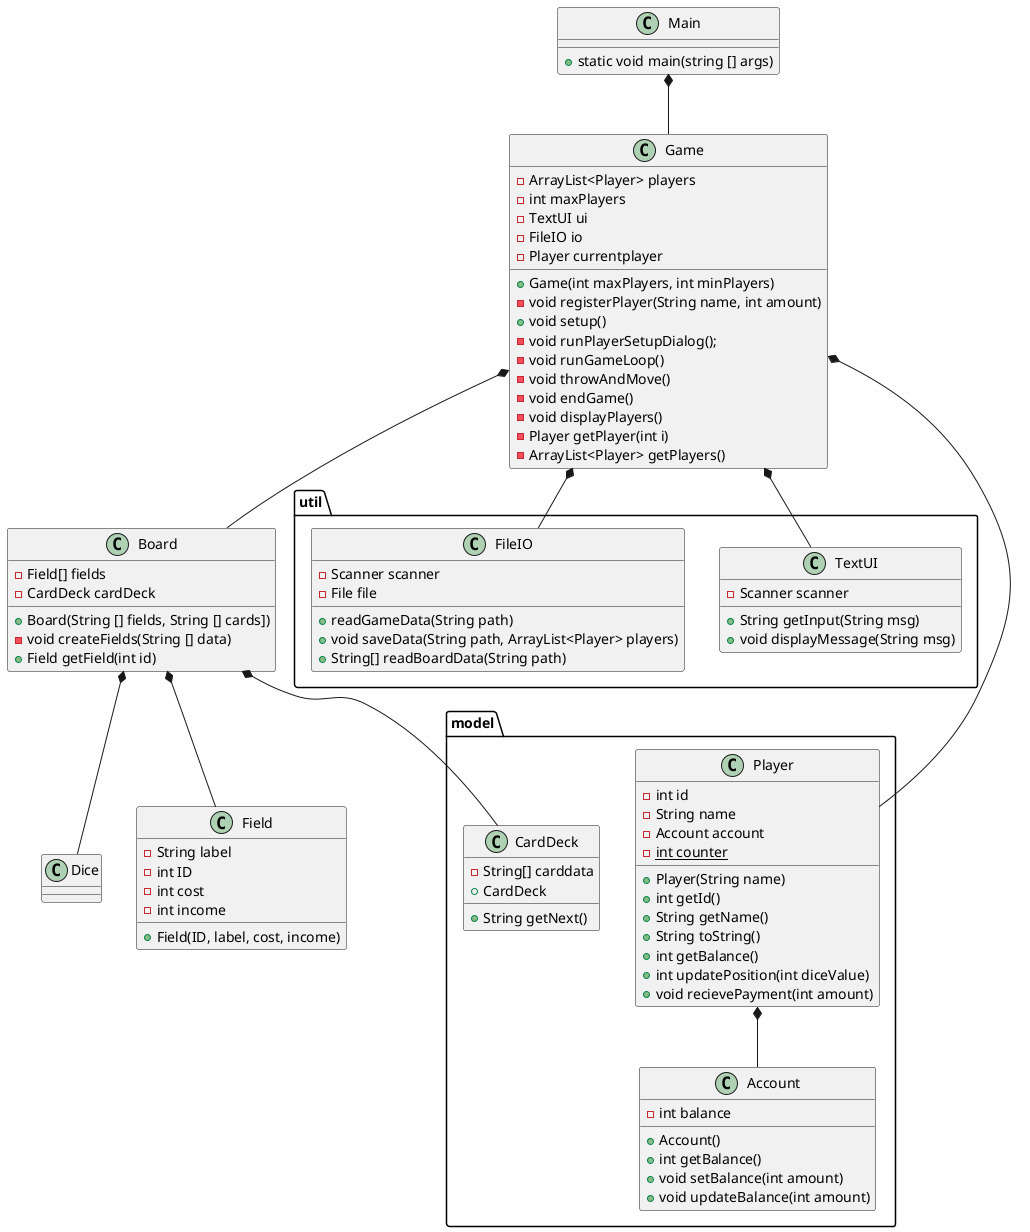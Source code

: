 @startuml
'https://plantuml.com/class-diagram

class Main
class Game

package "util"{
class TextUI
class FileIO
}
package "model"{
class Player
class Account
class CardDeck
}
class Dice
class Board
class Field

Main *-- Game
Game *-- TextUI
Game *-- FileIO
Game *-- Player
Player *-- Account
Game *--Board
Board *-- Dice
Board *-- Field
Board *-- CardDeck
Main : + static void main(string [] args)


Player : -int id
Player  : -String name
Player  : -Account account
Player  : -{static} int counter
Player  : +Player(String name)
Player  : +int getId()
Player  : +String getName()
Player  : +String toString()
Player  : +int getBalance()
Player  : +int updatePosition(int diceValue)
Player  : +void recievePayment(int amount)


Account : - int balance
Account : + Account()
Account : + int getBalance()
Account : + void setBalance(int amount)
Account : + void updateBalance(int amount)

Game : - ArrayList<Player> players
Game : - int maxPlayers
Game : - TextUI ui
Game : - FileIO io
Game : - Player currentplayer
Game : + Game(int maxPlayers, int minPlayers)
Game : - void registerPlayer(String name, int amount)
Game : + void setup()
Game : - void runPlayerSetupDialog();
Game : - void runGameLoop()
Game : - void throwAndMove()
Game : - void endGame()
Game : - void displayPlayers()
Game : - Player getPlayer(int i)
Game : - ArrayList<Player> getPlayers()

TextUI : + String getInput(String msg)
TextUI : - Scanner scanner
TextUI : + void displayMessage(String msg)

FileIO : - Scanner scanner
FileIO : - File file
FileIO : + readGameData(String path)
FileIO : + void saveData(String path, ArrayList<Player> players)
FileIO : + String[] readBoardData(String path)

Field : + Field(ID, label, cost, income)
Field : - String label
Field : - int ID
Field : - int cost
Field : - int income

Board : - Field[] fields
Board : - CardDeck cardDeck
Board : + Board(String [] fields, String [] cards])
Board : - void createFields(String [] data)
Board : + Field getField(int id)

CardDeck : - String[] carddata
CardDeck : + CardDeck
CardDeck : + String getNext()

@enduml